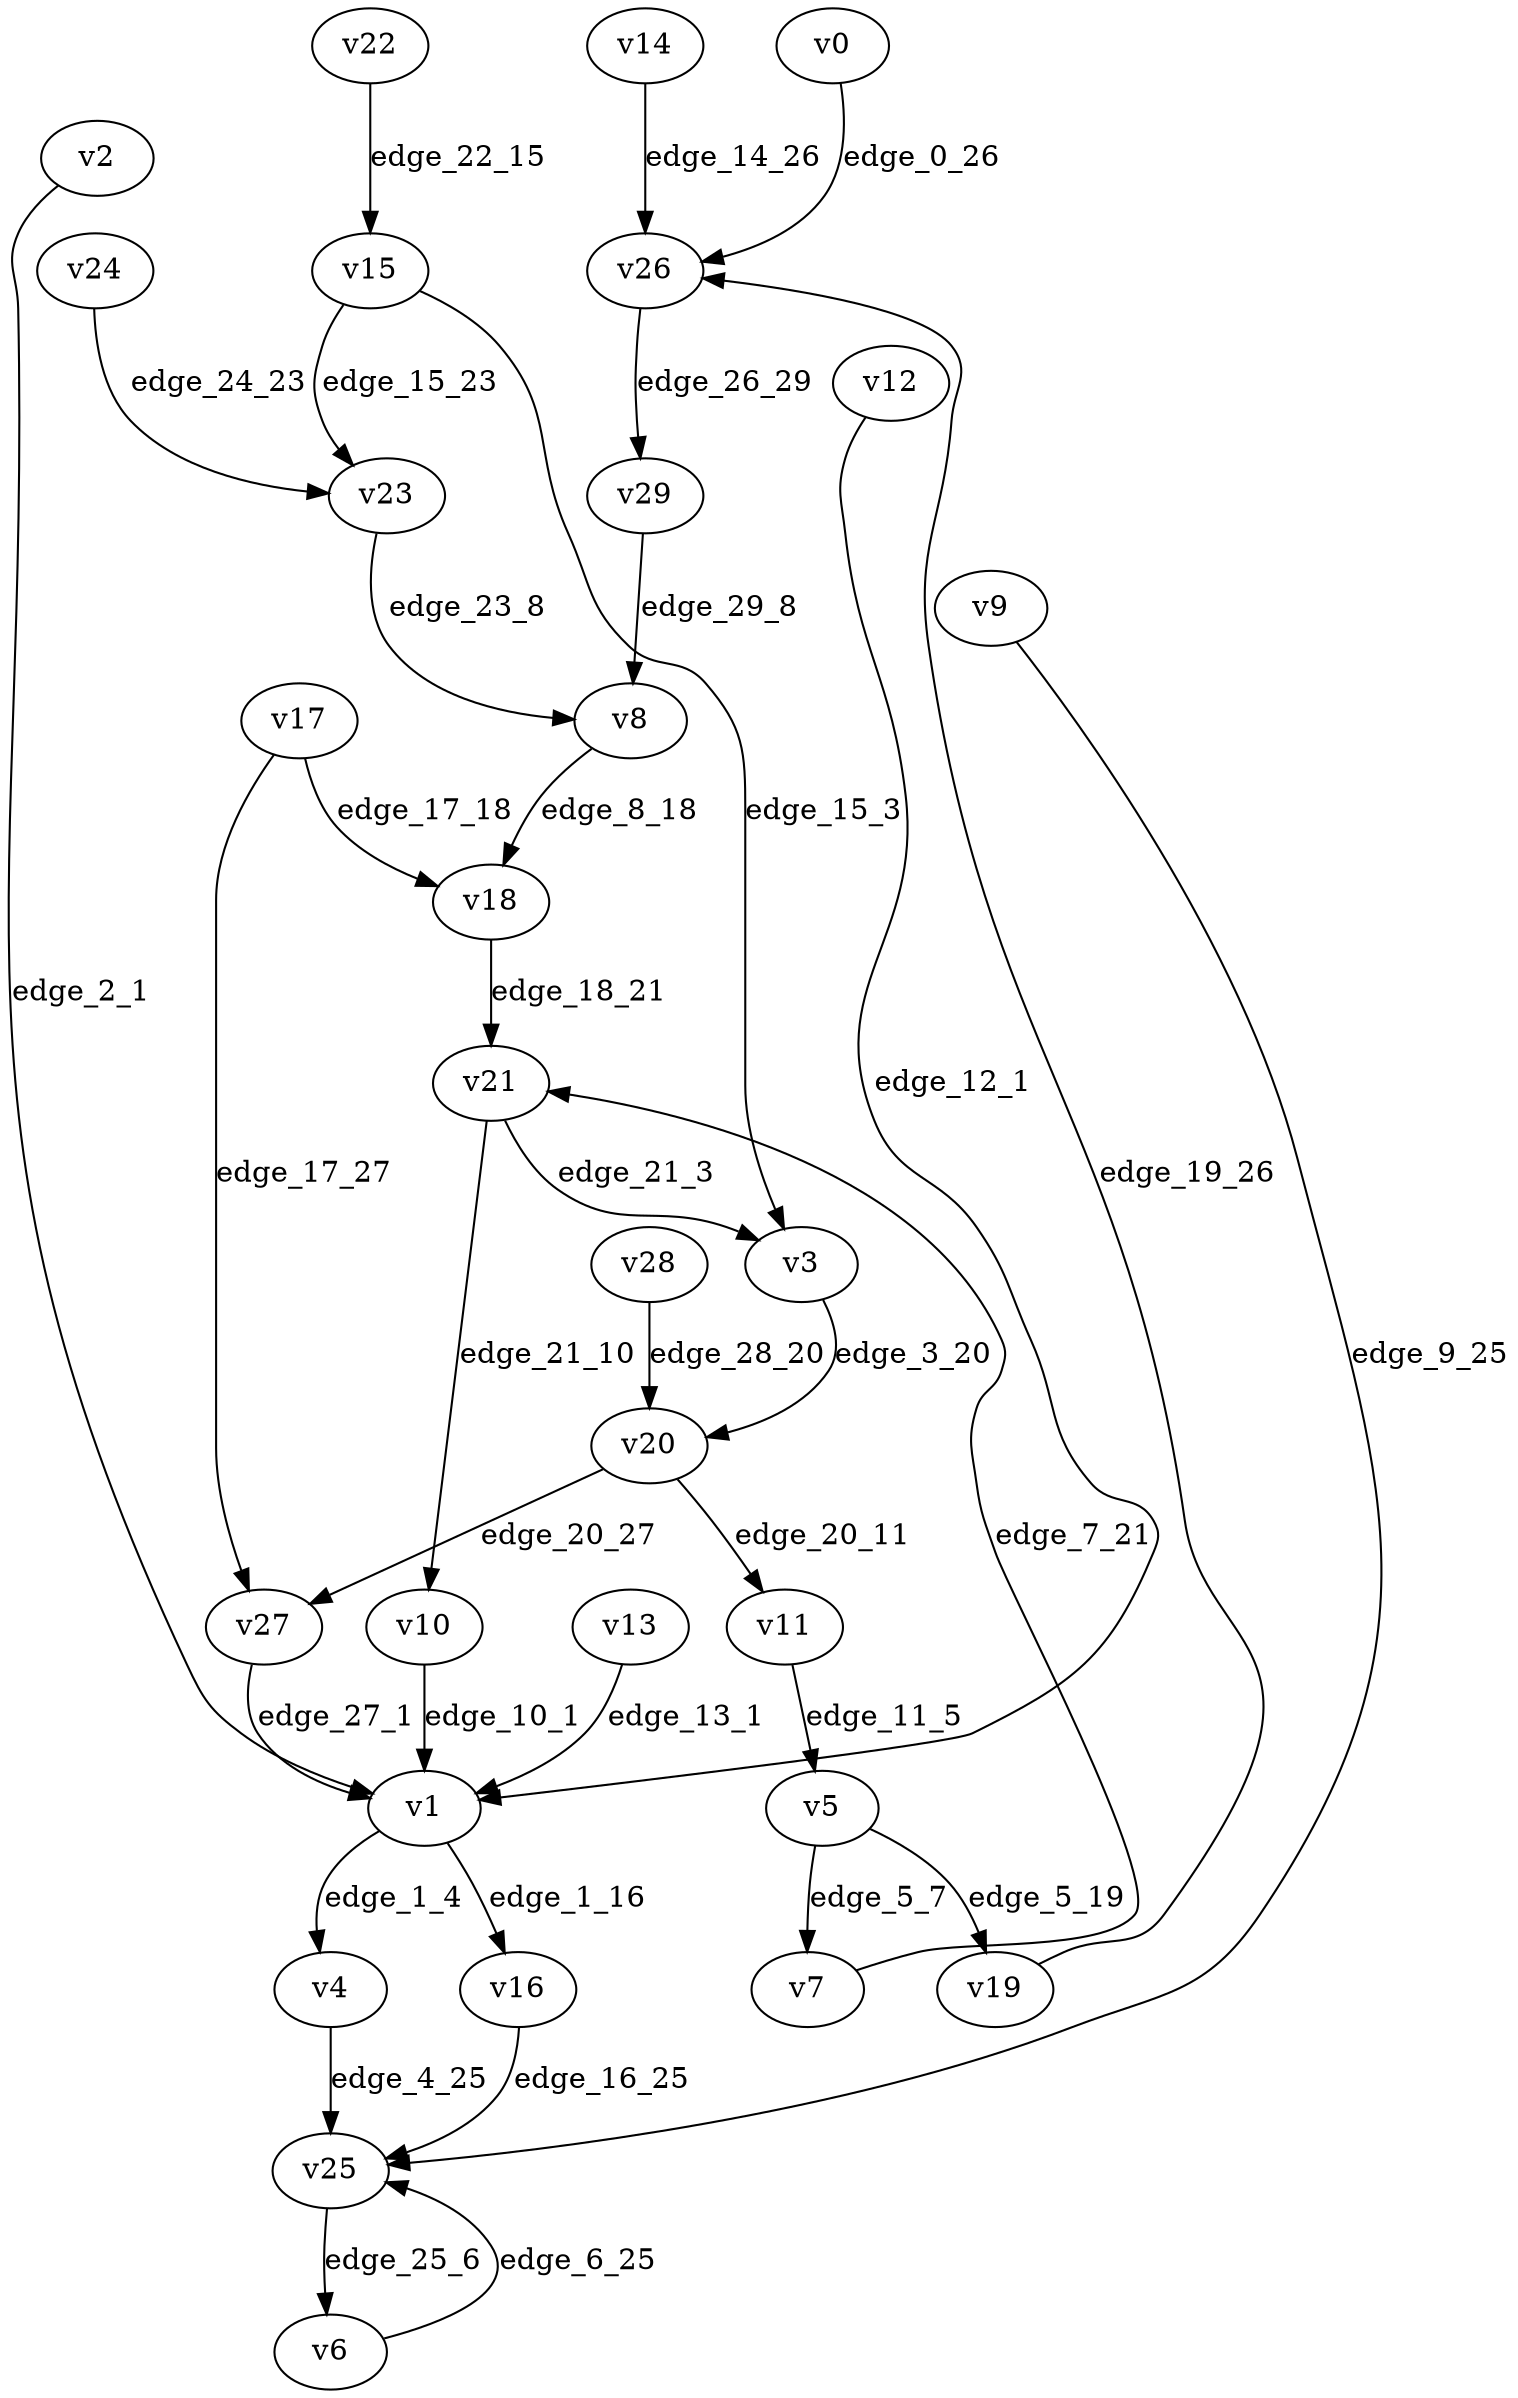 digraph G {
    // Stochastic discounted game

    v0 [name="v0", player=0];
    v1 [name="v1", player=-1];
    v2 [name="v2", player=0];
    v3 [name="v3", player=1];
    v4 [name="v4", player=1];
    v5 [name="v5", player=-1];
    v6 [name="v6", player=0];
    v7 [name="v7", player=0];
    v8 [name="v8", player=-1];
    v9 [name="v9", player=1];
    v10 [name="v10", player=0];
    v11 [name="v11", player=0];
    v12 [name="v12", player=1];
    v13 [name="v13", player=0];
    v14 [name="v14", player=1];
    v15 [name="v15", player=-1];
    v16 [name="v16", player=0];
    v17 [name="v17", player=-1];
    v18 [name="v18", player=1];
    v19 [name="v19", player=1];
    v20 [name="v20", player=-1];
    v21 [name="v21", player=-1];
    v22 [name="v22", player=1];
    v23 [name="v23", player=1];
    v24 [name="v24", player=-1];
    v25 [name="v25", player=-1];
    v26 [name="v26", player=-1];
    v27 [name="v27", player=1];
    v28 [name="v28", player=0];
    v29 [name="v29", player=0];

    v0 -> v26 [label="edge_0_26", weight=-7.843928, discount=0.525260];
    v1 -> v16 [label="edge_1_16", probability=0.306823];
    v1 -> v4 [label="edge_1_4", probability=0.693177];
    v2 -> v1 [label="edge_2_1", weight=-5.013294, discount=0.262297];
    v3 -> v20 [label="edge_3_20", weight=-4.799156, discount=0.593355];
    v4 -> v25 [label="edge_4_25", weight=2.420274, discount=0.221874];
    v5 -> v19 [label="edge_5_19", probability=0.368974];
    v5 -> v7 [label="edge_5_7", probability=0.631026];
    v6 -> v25 [label="edge_6_25", weight=-2.969755, discount=0.409008];
    v7 -> v21 [label="edge_7_21", weight=-9.254254, discount=0.311126];
    v8 -> v18 [label="edge_8_18", probability=1.000000];
    v9 -> v25 [label="edge_9_25", weight=-6.720164, discount=0.482486];
    v10 -> v1 [label="edge_10_1", weight=4.232465, discount=0.249821];
    v11 -> v5 [label="edge_11_5", weight=-3.173194, discount=0.742120];
    v12 -> v1 [label="edge_12_1", weight=-8.018106, discount=0.781132];
    v13 -> v1 [label="edge_13_1", weight=1.401754, discount=0.595956];
    v14 -> v26 [label="edge_14_26", weight=1.098356, discount=0.884470];
    v15 -> v3 [label="edge_15_3", probability=0.605601];
    v15 -> v23 [label="edge_15_23", probability=0.394399];
    v16 -> v25 [label="edge_16_25", weight=-3.026391, discount=0.404485];
    v17 -> v27 [label="edge_17_27", probability=0.407259];
    v17 -> v18 [label="edge_17_18", probability=0.592741];
    v18 -> v21 [label="edge_18_21", weight=8.497364, discount=0.350704];
    v19 -> v26 [label="edge_19_26", weight=-7.348832, discount=0.422941];
    v20 -> v27 [label="edge_20_27", probability=0.300371];
    v20 -> v11 [label="edge_20_11", probability=0.699629];
    v21 -> v10 [label="edge_21_10", probability=0.604587];
    v21 -> v3 [label="edge_21_3", probability=0.395413];
    v22 -> v15 [label="edge_22_15", weight=1.539007, discount=0.718436];
    v23 -> v8 [label="edge_23_8", weight=3.364811, discount=0.879824];
    v24 -> v23 [label="edge_24_23", probability=1.000000];
    v25 -> v6 [label="edge_25_6", probability=1.000000];
    v26 -> v29 [label="edge_26_29", probability=1.000000];
    v27 -> v1 [label="edge_27_1", weight=-9.739283, discount=0.834902];
    v28 -> v20 [label="edge_28_20", weight=2.677289, discount=0.488899];
    v29 -> v8 [label="edge_29_8", weight=7.915340, discount=0.285807];
}